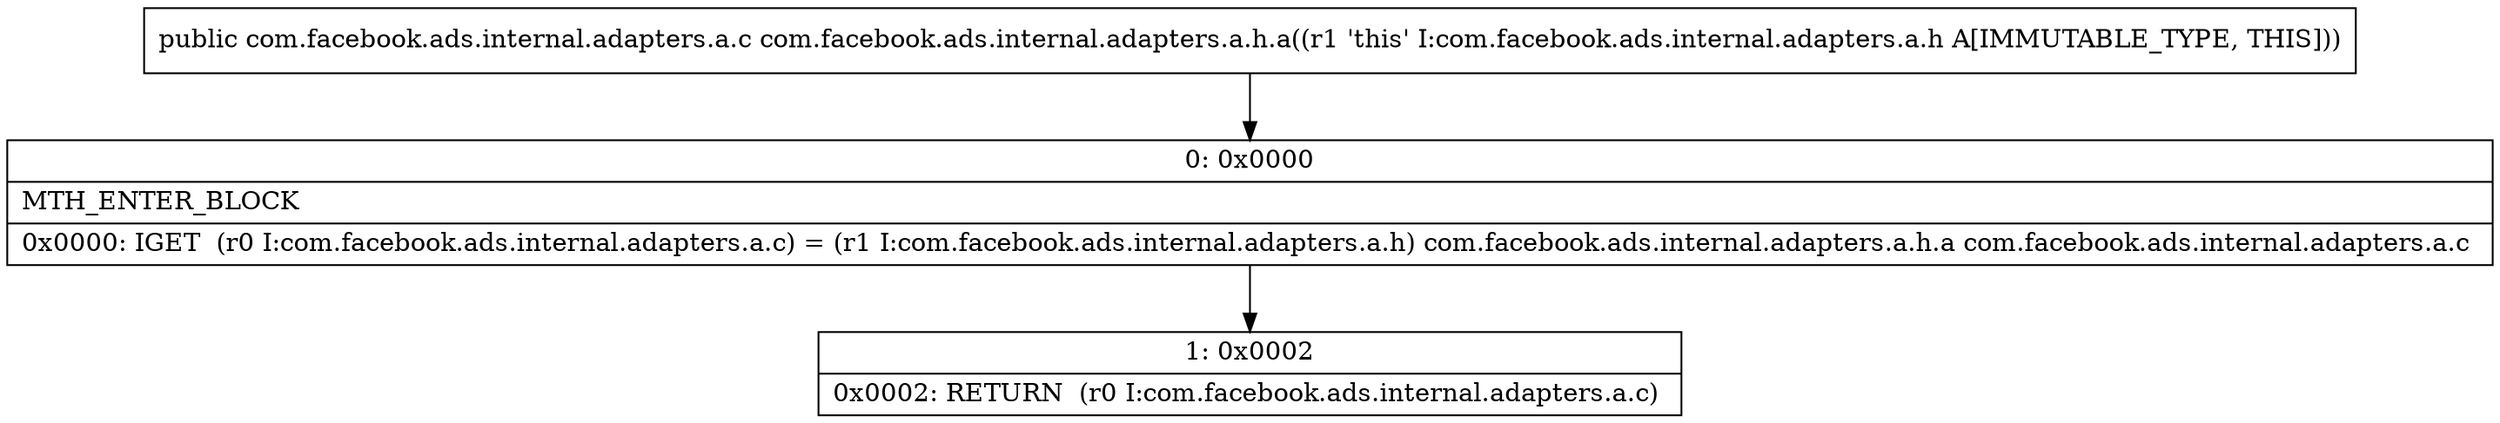 digraph "CFG forcom.facebook.ads.internal.adapters.a.h.a()Lcom\/facebook\/ads\/internal\/adapters\/a\/c;" {
Node_0 [shape=record,label="{0\:\ 0x0000|MTH_ENTER_BLOCK\l|0x0000: IGET  (r0 I:com.facebook.ads.internal.adapters.a.c) = (r1 I:com.facebook.ads.internal.adapters.a.h) com.facebook.ads.internal.adapters.a.h.a com.facebook.ads.internal.adapters.a.c \l}"];
Node_1 [shape=record,label="{1\:\ 0x0002|0x0002: RETURN  (r0 I:com.facebook.ads.internal.adapters.a.c) \l}"];
MethodNode[shape=record,label="{public com.facebook.ads.internal.adapters.a.c com.facebook.ads.internal.adapters.a.h.a((r1 'this' I:com.facebook.ads.internal.adapters.a.h A[IMMUTABLE_TYPE, THIS])) }"];
MethodNode -> Node_0;
Node_0 -> Node_1;
}

